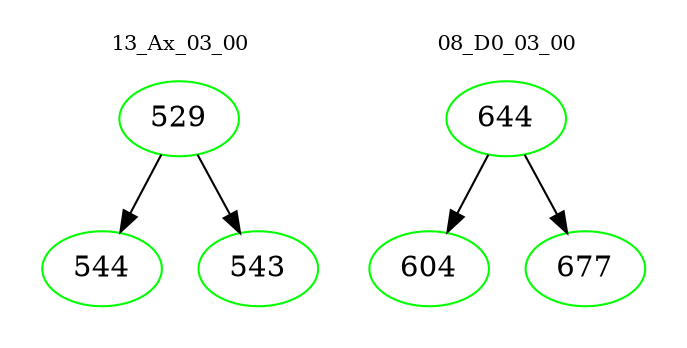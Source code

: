 digraph{
subgraph cluster_0 {
color = white
label = "13_Ax_03_00";
fontsize=10;
T0_529 [label="529", color="green"]
T0_529 -> T0_544 [color="black"]
T0_544 [label="544", color="green"]
T0_529 -> T0_543 [color="black"]
T0_543 [label="543", color="green"]
}
subgraph cluster_1 {
color = white
label = "08_D0_03_00";
fontsize=10;
T1_644 [label="644", color="green"]
T1_644 -> T1_604 [color="black"]
T1_604 [label="604", color="green"]
T1_644 -> T1_677 [color="black"]
T1_677 [label="677", color="green"]
}
}
